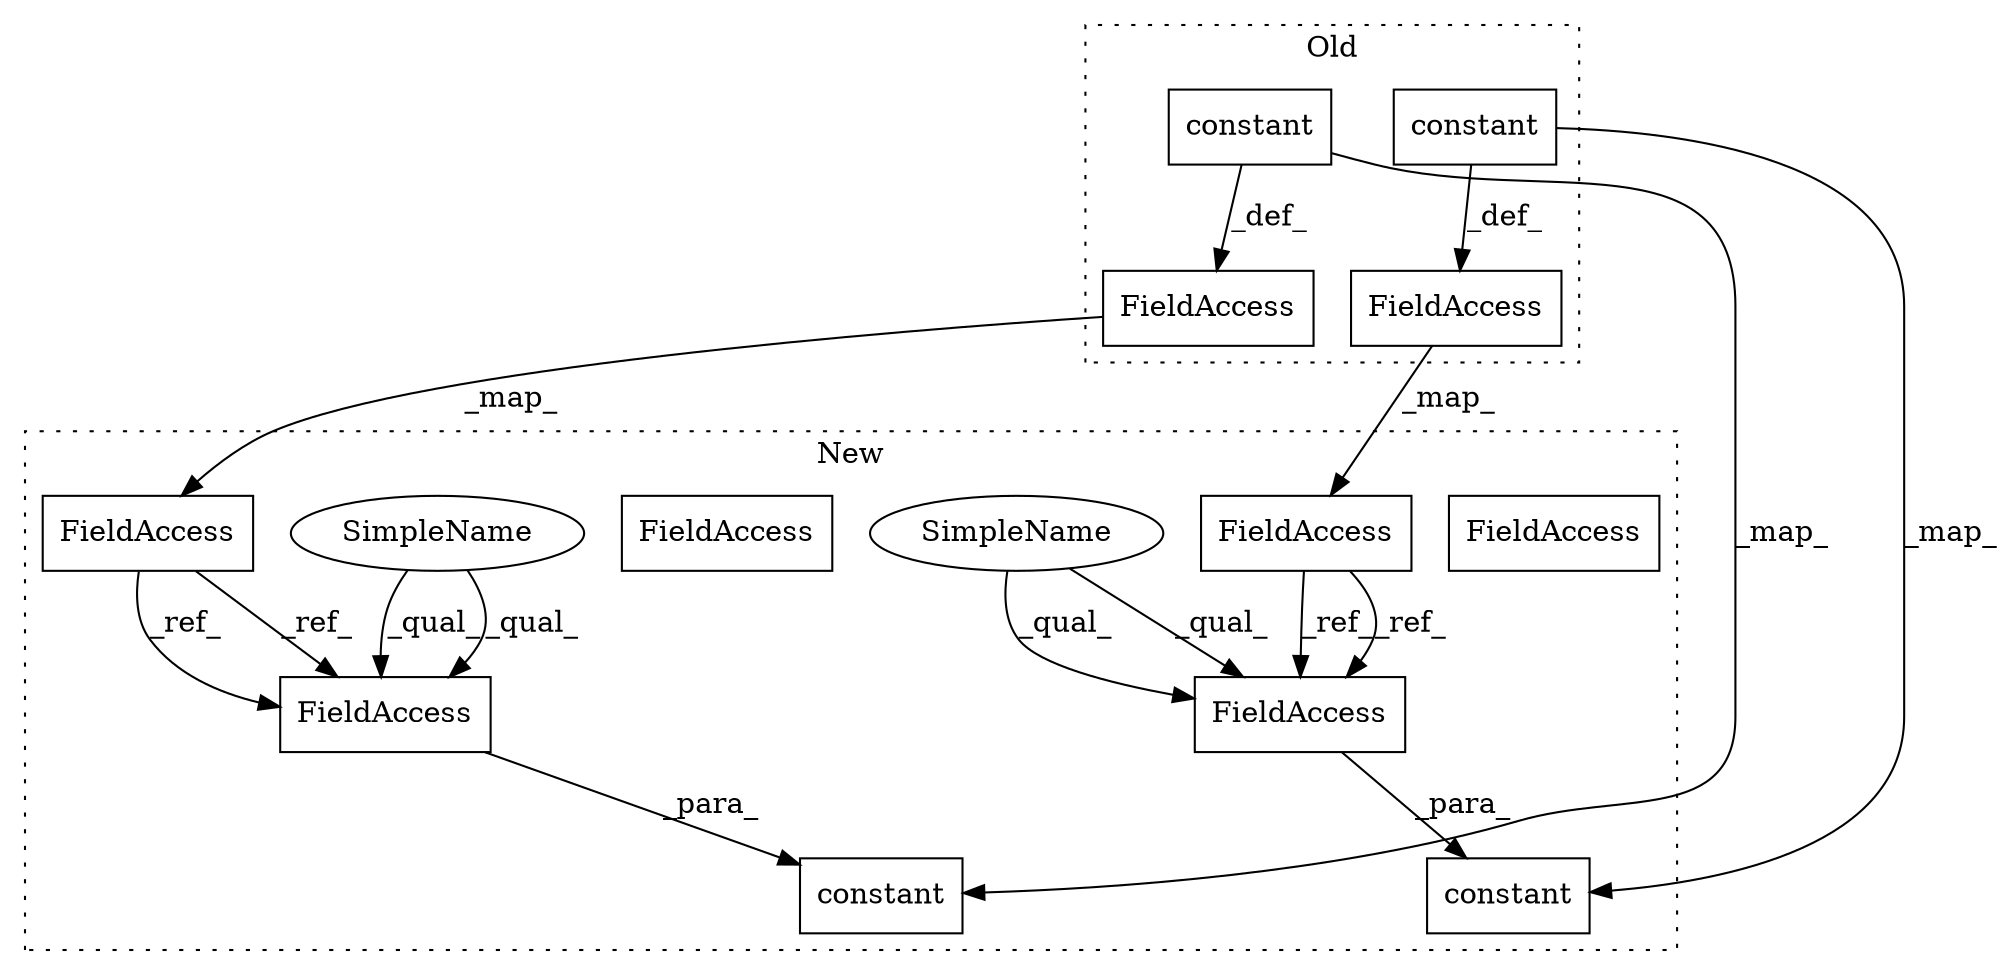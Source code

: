 digraph G {
subgraph cluster0 {
1 [label="constant" a="32" s="1154,1176" l="9,1" shape="box"];
5 [label="FieldAccess" a="22" s="1132" l="10" shape="box"];
7 [label="FieldAccess" a="22" s="970" l="22" shape="box"];
9 [label="constant" a="32" s="1004,1050" l="9,1" shape="box"];
label = "Old";
style="dotted";
}
subgraph cluster1 {
2 [label="constant" a="32" s="1459,1486" l="9,1" shape="box"];
3 [label="FieldAccess" a="22" s="1468" l="10" shape="box"];
4 [label="FieldAccess" a="22" s="1054" l="10" shape="box"];
6 [label="FieldAccess" a="22" s="970" l="22" shape="box"];
8 [label="constant" a="32" s="1293,1344" l="9,1" shape="box"];
10 [label="FieldAccess" a="22" s="1302" l="22" shape="box"];
11 [label="FieldAccess" a="22" s="1302" l="22" shape="box"];
12 [label="FieldAccess" a="22" s="1468" l="10" shape="box"];
13 [label="SimpleName" a="42" s="1302" l="4" shape="ellipse"];
14 [label="SimpleName" a="42" s="1468" l="4" shape="ellipse"];
label = "New";
style="dotted";
}
1 -> 2 [label="_map_"];
1 -> 5 [label="_def_"];
4 -> 12 [label="_ref_"];
4 -> 12 [label="_ref_"];
5 -> 4 [label="_map_"];
6 -> 11 [label="_ref_"];
6 -> 11 [label="_ref_"];
7 -> 6 [label="_map_"];
9 -> 7 [label="_def_"];
9 -> 8 [label="_map_"];
11 -> 8 [label="_para_"];
12 -> 2 [label="_para_"];
13 -> 11 [label="_qual_"];
13 -> 11 [label="_qual_"];
14 -> 12 [label="_qual_"];
14 -> 12 [label="_qual_"];
}